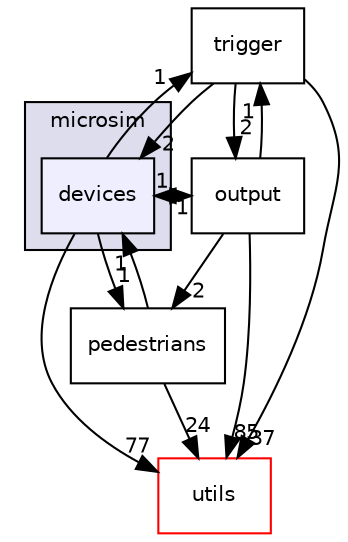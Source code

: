 digraph "devices" {
  compound=true
  node [ fontsize="10", fontname="Helvetica"];
  edge [ labelfontsize="10", labelfontname="Helvetica"];
  subgraph clusterdir_c7d973c7c9e9679ded42ec1d95c4b47a {
    graph [ bgcolor="#ddddee", pencolor="black", label="microsim" fontname="Helvetica", fontsize="10", URL="dir_c7d973c7c9e9679ded42ec1d95c4b47a.html"]
  dir_ca7c674de4ed344dd0eadb8610d69872 [shape=box, label="devices", style="filled", fillcolor="#eeeeff", pencolor="black", URL="dir_ca7c674de4ed344dd0eadb8610d69872.html"];
  }
  dir_4e3196aecc3a07a19014b65de00fd694 [shape=box label="trigger" URL="dir_4e3196aecc3a07a19014b65de00fd694.html"];
  dir_54a7a814d53b07ff5b0078ed64f6d2db [shape=box label="pedestrians" URL="dir_54a7a814d53b07ff5b0078ed64f6d2db.html"];
  dir_313caf1132e152dd9b58bea13a4052ca [shape=box label="utils" fillcolor="white" style="filled" color="red" URL="dir_313caf1132e152dd9b58bea13a4052ca.html"];
  dir_5b7cea81770d8dc4346c2bc75a0857b4 [shape=box label="output" URL="dir_5b7cea81770d8dc4346c2bc75a0857b4.html"];
  dir_4e3196aecc3a07a19014b65de00fd694->dir_ca7c674de4ed344dd0eadb8610d69872 [headlabel="2", labeldistance=1.5 headhref="dir_000047_000049.html"];
  dir_4e3196aecc3a07a19014b65de00fd694->dir_313caf1132e152dd9b58bea13a4052ca [headlabel="37", labeldistance=1.5 headhref="dir_000047_000001.html"];
  dir_4e3196aecc3a07a19014b65de00fd694->dir_5b7cea81770d8dc4346c2bc75a0857b4 [headlabel="2", labeldistance=1.5 headhref="dir_000047_000046.html"];
  dir_54a7a814d53b07ff5b0078ed64f6d2db->dir_ca7c674de4ed344dd0eadb8610d69872 [headlabel="1", labeldistance=1.5 headhref="dir_000050_000049.html"];
  dir_54a7a814d53b07ff5b0078ed64f6d2db->dir_313caf1132e152dd9b58bea13a4052ca [headlabel="24", labeldistance=1.5 headhref="dir_000050_000001.html"];
  dir_ca7c674de4ed344dd0eadb8610d69872->dir_4e3196aecc3a07a19014b65de00fd694 [headlabel="1", labeldistance=1.5 headhref="dir_000049_000047.html"];
  dir_ca7c674de4ed344dd0eadb8610d69872->dir_54a7a814d53b07ff5b0078ed64f6d2db [headlabel="1", labeldistance=1.5 headhref="dir_000049_000050.html"];
  dir_ca7c674de4ed344dd0eadb8610d69872->dir_313caf1132e152dd9b58bea13a4052ca [headlabel="77", labeldistance=1.5 headhref="dir_000049_000001.html"];
  dir_ca7c674de4ed344dd0eadb8610d69872->dir_5b7cea81770d8dc4346c2bc75a0857b4 [headlabel="1", labeldistance=1.5 headhref="dir_000049_000046.html"];
  dir_5b7cea81770d8dc4346c2bc75a0857b4->dir_4e3196aecc3a07a19014b65de00fd694 [headlabel="1", labeldistance=1.5 headhref="dir_000046_000047.html"];
  dir_5b7cea81770d8dc4346c2bc75a0857b4->dir_54a7a814d53b07ff5b0078ed64f6d2db [headlabel="2", labeldistance=1.5 headhref="dir_000046_000050.html"];
  dir_5b7cea81770d8dc4346c2bc75a0857b4->dir_ca7c674de4ed344dd0eadb8610d69872 [headlabel="1", labeldistance=1.5 headhref="dir_000046_000049.html"];
  dir_5b7cea81770d8dc4346c2bc75a0857b4->dir_313caf1132e152dd9b58bea13a4052ca [headlabel="85", labeldistance=1.5 headhref="dir_000046_000001.html"];
}

